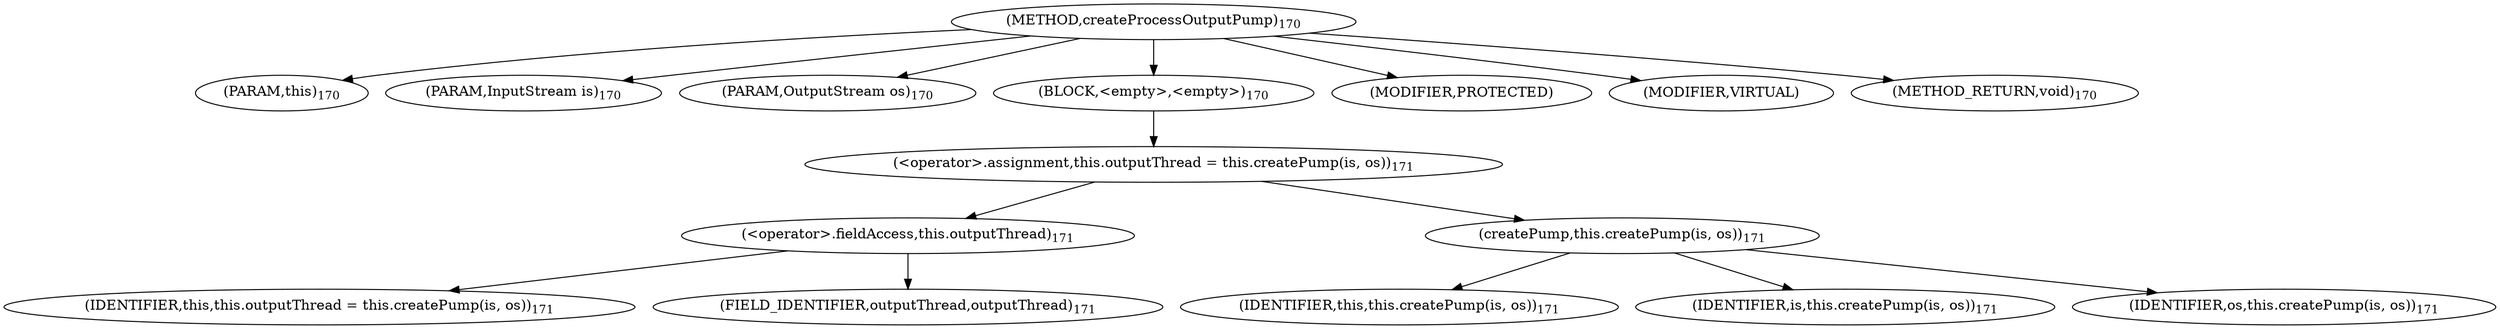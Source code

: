 digraph "createProcessOutputPump" {  
"273" [label = <(METHOD,createProcessOutputPump)<SUB>170</SUB>> ]
"20" [label = <(PARAM,this)<SUB>170</SUB>> ]
"274" [label = <(PARAM,InputStream is)<SUB>170</SUB>> ]
"275" [label = <(PARAM,OutputStream os)<SUB>170</SUB>> ]
"276" [label = <(BLOCK,&lt;empty&gt;,&lt;empty&gt;)<SUB>170</SUB>> ]
"277" [label = <(&lt;operator&gt;.assignment,this.outputThread = this.createPump(is, os))<SUB>171</SUB>> ]
"278" [label = <(&lt;operator&gt;.fieldAccess,this.outputThread)<SUB>171</SUB>> ]
"279" [label = <(IDENTIFIER,this,this.outputThread = this.createPump(is, os))<SUB>171</SUB>> ]
"280" [label = <(FIELD_IDENTIFIER,outputThread,outputThread)<SUB>171</SUB>> ]
"281" [label = <(createPump,this.createPump(is, os))<SUB>171</SUB>> ]
"19" [label = <(IDENTIFIER,this,this.createPump(is, os))<SUB>171</SUB>> ]
"282" [label = <(IDENTIFIER,is,this.createPump(is, os))<SUB>171</SUB>> ]
"283" [label = <(IDENTIFIER,os,this.createPump(is, os))<SUB>171</SUB>> ]
"284" [label = <(MODIFIER,PROTECTED)> ]
"285" [label = <(MODIFIER,VIRTUAL)> ]
"286" [label = <(METHOD_RETURN,void)<SUB>170</SUB>> ]
  "273" -> "20" 
  "273" -> "274" 
  "273" -> "275" 
  "273" -> "276" 
  "273" -> "284" 
  "273" -> "285" 
  "273" -> "286" 
  "276" -> "277" 
  "277" -> "278" 
  "277" -> "281" 
  "278" -> "279" 
  "278" -> "280" 
  "281" -> "19" 
  "281" -> "282" 
  "281" -> "283" 
}
